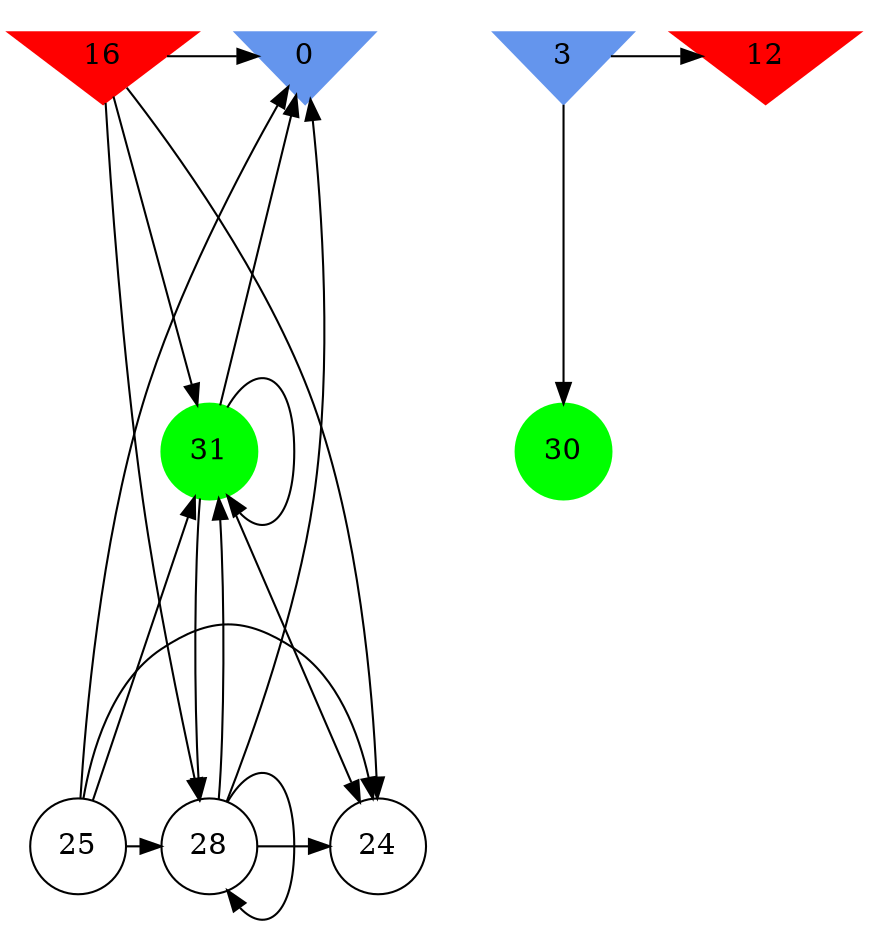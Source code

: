 digraph brain {
	ranksep=2.0;
	0 [shape=invtriangle,style=filled,color=cornflowerblue];
	3 [shape=invtriangle,style=filled,color=cornflowerblue];
	12 [shape=invtriangle,style=filled,color=red];
	16 [shape=invtriangle,style=filled,color=red];
	24 [shape=circle,color=black];
	25 [shape=circle,color=black];
	28 [shape=circle,color=black];
	30 [shape=circle,style=filled,color=green];
	31 [shape=circle,style=filled,color=green];
	3	->	12;
	3	->	30;
	28	->	0;
	28	->	28;
	28	->	31;
	28	->	24;
	31	->	0;
	31	->	28;
	31	->	31;
	31	->	24;
	25	->	0;
	25	->	28;
	25	->	31;
	25	->	24;
	16	->	0;
	16	->	28;
	16	->	31;
	16	->	24;
	{ rank=same; 0; 3; 12; 16; }
	{ rank=same; 24; 25; 28; }
	{ rank=same; 30; 31; }
}
